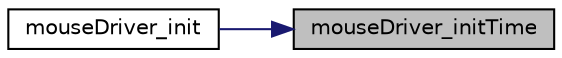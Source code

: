 digraph "mouseDriver_initTime"
{
 // LATEX_PDF_SIZE
  edge [fontname="Helvetica",fontsize="10",labelfontname="Helvetica",labelfontsize="10"];
  node [fontname="Helvetica",fontsize="10",shape=record];
  rankdir="RL";
  Node1 [label="mouseDriver_initTime",height=0.2,width=0.4,color="black", fillcolor="grey75", style="filled", fontcolor="black",tooltip=" "];
  Node1 -> Node2 [dir="back",color="midnightblue",fontsize="10",style="solid"];
  Node2 [label="mouseDriver_init",height=0.2,width=0.4,color="black", fillcolor="white", style="filled",URL="$dd/db8/mouse_driver_8h.html#a1b501a2d737cbe2636dc76e7d7c9378e",tooltip="Function for initializing the mouseDriver."];
}
